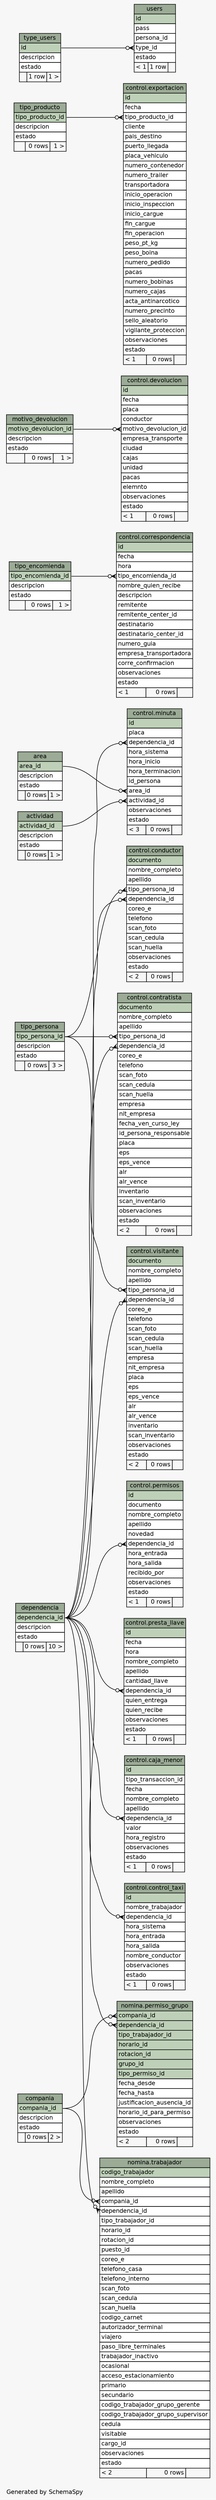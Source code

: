 // dot 2.26.3 on Linux 3.2.0-4-686-pae
// SchemaSpy rev 590
digraph "largeRelationshipsDiagram" {
  graph [
    rankdir="RL"
    bgcolor="#f7f7f7"
    label="\nGenerated by SchemaSpy"
    labeljust="l"
    nodesep="0.18"
    ranksep="0.46"
    fontname="Helvetica"
    fontsize="11"
  ];
  node [
    fontname="Helvetica"
    fontsize="11"
    shape="plaintext"
  ];
  edge [
    arrowsize="0.8"
  ];
  "actividad" [
    label=<
    <TABLE BORDER="0" CELLBORDER="1" CELLSPACING="0" BGCOLOR="#ffffff">
      <TR><TD COLSPAN="3" BGCOLOR="#9bab96" ALIGN="CENTER">actividad</TD></TR>
      <TR><TD PORT="actividad_id" COLSPAN="3" BGCOLOR="#bed1b8" ALIGN="LEFT">actividad_id</TD></TR>
      <TR><TD PORT="descripcion" COLSPAN="3" ALIGN="LEFT">descripcion</TD></TR>
      <TR><TD PORT="estado" COLSPAN="3" ALIGN="LEFT">estado</TD></TR>
      <TR><TD ALIGN="LEFT" BGCOLOR="#f7f7f7">  </TD><TD ALIGN="RIGHT" BGCOLOR="#f7f7f7">0 rows</TD><TD ALIGN="RIGHT" BGCOLOR="#f7f7f7">1 &gt;</TD></TR>
    </TABLE>>
    URL="tables/actividad.html"
    tooltip="actividad"
  ];
  "area" [
    label=<
    <TABLE BORDER="0" CELLBORDER="1" CELLSPACING="0" BGCOLOR="#ffffff">
      <TR><TD COLSPAN="3" BGCOLOR="#9bab96" ALIGN="CENTER">area</TD></TR>
      <TR><TD PORT="area_id" COLSPAN="3" BGCOLOR="#bed1b8" ALIGN="LEFT">area_id</TD></TR>
      <TR><TD PORT="descripcion" COLSPAN="3" ALIGN="LEFT">descripcion</TD></TR>
      <TR><TD PORT="estado" COLSPAN="3" ALIGN="LEFT">estado</TD></TR>
      <TR><TD ALIGN="LEFT" BGCOLOR="#f7f7f7">  </TD><TD ALIGN="RIGHT" BGCOLOR="#f7f7f7">0 rows</TD><TD ALIGN="RIGHT" BGCOLOR="#f7f7f7">1 &gt;</TD></TR>
    </TABLE>>
    URL="tables/area.html"
    tooltip="area"
  ];
  "control.caja_menor" [
    label=<
    <TABLE BORDER="0" CELLBORDER="1" CELLSPACING="0" BGCOLOR="#ffffff">
      <TR><TD COLSPAN="3" BGCOLOR="#9bab96" ALIGN="CENTER">control.caja_menor</TD></TR>
      <TR><TD PORT="id" COLSPAN="3" BGCOLOR="#bed1b8" ALIGN="LEFT">id</TD></TR>
      <TR><TD PORT="tipo_transaccion_id" COLSPAN="3" ALIGN="LEFT">tipo_transaccion_id</TD></TR>
      <TR><TD PORT="fecha" COLSPAN="3" ALIGN="LEFT">fecha</TD></TR>
      <TR><TD PORT="nombre_completo" COLSPAN="3" ALIGN="LEFT">nombre_completo</TD></TR>
      <TR><TD PORT="apellido" COLSPAN="3" ALIGN="LEFT">apellido</TD></TR>
      <TR><TD PORT="dependencia_id" COLSPAN="3" ALIGN="LEFT">dependencia_id</TD></TR>
      <TR><TD PORT="valor" COLSPAN="3" ALIGN="LEFT">valor</TD></TR>
      <TR><TD PORT="hora_registro" COLSPAN="3" ALIGN="LEFT">hora_registro</TD></TR>
      <TR><TD PORT="observaciones" COLSPAN="3" ALIGN="LEFT">observaciones</TD></TR>
      <TR><TD PORT="estado" COLSPAN="3" ALIGN="LEFT">estado</TD></TR>
      <TR><TD ALIGN="LEFT" BGCOLOR="#f7f7f7">&lt; 1</TD><TD ALIGN="RIGHT" BGCOLOR="#f7f7f7">0 rows</TD><TD ALIGN="RIGHT" BGCOLOR="#f7f7f7">  </TD></TR>
    </TABLE>>
    URL="tables/../../control/tables/caja_menor.html"
    tooltip="control.caja_menor"
  ];
  "compania" [
    label=<
    <TABLE BORDER="0" CELLBORDER="1" CELLSPACING="0" BGCOLOR="#ffffff">
      <TR><TD COLSPAN="3" BGCOLOR="#9bab96" ALIGN="CENTER">compania</TD></TR>
      <TR><TD PORT="compania_id" COLSPAN="3" BGCOLOR="#bed1b8" ALIGN="LEFT">compania_id</TD></TR>
      <TR><TD PORT="descripcion" COLSPAN="3" ALIGN="LEFT">descripcion</TD></TR>
      <TR><TD PORT="estado" COLSPAN="3" ALIGN="LEFT">estado</TD></TR>
      <TR><TD ALIGN="LEFT" BGCOLOR="#f7f7f7">  </TD><TD ALIGN="RIGHT" BGCOLOR="#f7f7f7">0 rows</TD><TD ALIGN="RIGHT" BGCOLOR="#f7f7f7">2 &gt;</TD></TR>
    </TABLE>>
    URL="tables/compania.html"
    tooltip="compania"
  ];
  "control.conductor" [
    label=<
    <TABLE BORDER="0" CELLBORDER="1" CELLSPACING="0" BGCOLOR="#ffffff">
      <TR><TD COLSPAN="3" BGCOLOR="#9bab96" ALIGN="CENTER">control.conductor</TD></TR>
      <TR><TD PORT="documento" COLSPAN="3" BGCOLOR="#bed1b8" ALIGN="LEFT">documento</TD></TR>
      <TR><TD PORT="nombre_completo" COLSPAN="3" ALIGN="LEFT">nombre_completo</TD></TR>
      <TR><TD PORT="apellido" COLSPAN="3" ALIGN="LEFT">apellido</TD></TR>
      <TR><TD PORT="tipo_persona_id" COLSPAN="3" ALIGN="LEFT">tipo_persona_id</TD></TR>
      <TR><TD PORT="dependencia_id" COLSPAN="3" ALIGN="LEFT">dependencia_id</TD></TR>
      <TR><TD PORT="coreo_e" COLSPAN="3" ALIGN="LEFT">coreo_e</TD></TR>
      <TR><TD PORT="telefono" COLSPAN="3" ALIGN="LEFT">telefono</TD></TR>
      <TR><TD PORT="scan_foto" COLSPAN="3" ALIGN="LEFT">scan_foto</TD></TR>
      <TR><TD PORT="scan_cedula" COLSPAN="3" ALIGN="LEFT">scan_cedula</TD></TR>
      <TR><TD PORT="scan_huella" COLSPAN="3" ALIGN="LEFT">scan_huella</TD></TR>
      <TR><TD PORT="observaciones" COLSPAN="3" ALIGN="LEFT">observaciones</TD></TR>
      <TR><TD PORT="estado" COLSPAN="3" ALIGN="LEFT">estado</TD></TR>
      <TR><TD ALIGN="LEFT" BGCOLOR="#f7f7f7">&lt; 2</TD><TD ALIGN="RIGHT" BGCOLOR="#f7f7f7">0 rows</TD><TD ALIGN="RIGHT" BGCOLOR="#f7f7f7">  </TD></TR>
    </TABLE>>
    URL="tables/../../control/tables/conductor.html"
    tooltip="control.conductor"
  ];
  "control.contratista" [
    label=<
    <TABLE BORDER="0" CELLBORDER="1" CELLSPACING="0" BGCOLOR="#ffffff">
      <TR><TD COLSPAN="3" BGCOLOR="#9bab96" ALIGN="CENTER">control.contratista</TD></TR>
      <TR><TD PORT="documento" COLSPAN="3" BGCOLOR="#bed1b8" ALIGN="LEFT">documento</TD></TR>
      <TR><TD PORT="nombre_completo" COLSPAN="3" ALIGN="LEFT">nombre_completo</TD></TR>
      <TR><TD PORT="apellido" COLSPAN="3" ALIGN="LEFT">apellido</TD></TR>
      <TR><TD PORT="tipo_persona_id" COLSPAN="3" ALIGN="LEFT">tipo_persona_id</TD></TR>
      <TR><TD PORT="dependencia_id" COLSPAN="3" ALIGN="LEFT">dependencia_id</TD></TR>
      <TR><TD PORT="coreo_e" COLSPAN="3" ALIGN="LEFT">coreo_e</TD></TR>
      <TR><TD PORT="telefono" COLSPAN="3" ALIGN="LEFT">telefono</TD></TR>
      <TR><TD PORT="scan_foto" COLSPAN="3" ALIGN="LEFT">scan_foto</TD></TR>
      <TR><TD PORT="scan_cedula" COLSPAN="3" ALIGN="LEFT">scan_cedula</TD></TR>
      <TR><TD PORT="scan_huella" COLSPAN="3" ALIGN="LEFT">scan_huella</TD></TR>
      <TR><TD PORT="empresa" COLSPAN="3" ALIGN="LEFT">empresa</TD></TR>
      <TR><TD PORT="nit_empresa" COLSPAN="3" ALIGN="LEFT">nit_empresa</TD></TR>
      <TR><TD PORT="fecha_ven_curso_ley" COLSPAN="3" ALIGN="LEFT">fecha_ven_curso_ley</TD></TR>
      <TR><TD PORT="id_persona_responsable" COLSPAN="3" ALIGN="LEFT">id_persona_responsable</TD></TR>
      <TR><TD PORT="placa" COLSPAN="3" ALIGN="LEFT">placa</TD></TR>
      <TR><TD PORT="eps" COLSPAN="3" ALIGN="LEFT">eps</TD></TR>
      <TR><TD PORT="eps_vence" COLSPAN="3" ALIGN="LEFT">eps_vence</TD></TR>
      <TR><TD PORT="alr" COLSPAN="3" ALIGN="LEFT">alr</TD></TR>
      <TR><TD PORT="alr_vence" COLSPAN="3" ALIGN="LEFT">alr_vence</TD></TR>
      <TR><TD PORT="inventario" COLSPAN="3" ALIGN="LEFT">inventario</TD></TR>
      <TR><TD PORT="scan_inventario" COLSPAN="3" ALIGN="LEFT">scan_inventario</TD></TR>
      <TR><TD PORT="observaciones" COLSPAN="3" ALIGN="LEFT">observaciones</TD></TR>
      <TR><TD PORT="estado" COLSPAN="3" ALIGN="LEFT">estado</TD></TR>
      <TR><TD ALIGN="LEFT" BGCOLOR="#f7f7f7">&lt; 2</TD><TD ALIGN="RIGHT" BGCOLOR="#f7f7f7">0 rows</TD><TD ALIGN="RIGHT" BGCOLOR="#f7f7f7">  </TD></TR>
    </TABLE>>
    URL="tables/../../control/tables/contratista.html"
    tooltip="control.contratista"
  ];
  "control.control_taxi" [
    label=<
    <TABLE BORDER="0" CELLBORDER="1" CELLSPACING="0" BGCOLOR="#ffffff">
      <TR><TD COLSPAN="3" BGCOLOR="#9bab96" ALIGN="CENTER">control.control_taxi</TD></TR>
      <TR><TD PORT="id" COLSPAN="3" BGCOLOR="#bed1b8" ALIGN="LEFT">id</TD></TR>
      <TR><TD PORT="nombre_trabajador" COLSPAN="3" ALIGN="LEFT">nombre_trabajador</TD></TR>
      <TR><TD PORT="dependencia_id" COLSPAN="3" ALIGN="LEFT">dependencia_id</TD></TR>
      <TR><TD PORT="hora_sistema" COLSPAN="3" ALIGN="LEFT">hora_sistema</TD></TR>
      <TR><TD PORT="hora_entrada" COLSPAN="3" ALIGN="LEFT">hora_entrada</TD></TR>
      <TR><TD PORT="hora_salida" COLSPAN="3" ALIGN="LEFT">hora_salida</TD></TR>
      <TR><TD PORT="nombre_conductor" COLSPAN="3" ALIGN="LEFT">nombre_conductor</TD></TR>
      <TR><TD PORT="observaciones" COLSPAN="3" ALIGN="LEFT">observaciones</TD></TR>
      <TR><TD PORT="estado" COLSPAN="3" ALIGN="LEFT">estado</TD></TR>
      <TR><TD ALIGN="LEFT" BGCOLOR="#f7f7f7">&lt; 1</TD><TD ALIGN="RIGHT" BGCOLOR="#f7f7f7">0 rows</TD><TD ALIGN="RIGHT" BGCOLOR="#f7f7f7">  </TD></TR>
    </TABLE>>
    URL="tables/../../control/tables/control_taxi.html"
    tooltip="control.control_taxi"
  ];
  "control.correspondencia" [
    label=<
    <TABLE BORDER="0" CELLBORDER="1" CELLSPACING="0" BGCOLOR="#ffffff">
      <TR><TD COLSPAN="3" BGCOLOR="#9bab96" ALIGN="CENTER">control.correspondencia</TD></TR>
      <TR><TD PORT="id" COLSPAN="3" BGCOLOR="#bed1b8" ALIGN="LEFT">id</TD></TR>
      <TR><TD PORT="fecha" COLSPAN="3" ALIGN="LEFT">fecha</TD></TR>
      <TR><TD PORT="hora" COLSPAN="3" ALIGN="LEFT">hora</TD></TR>
      <TR><TD PORT="tipo_encomienda_id" COLSPAN="3" ALIGN="LEFT">tipo_encomienda_id</TD></TR>
      <TR><TD PORT="nombre_quien_recibe" COLSPAN="3" ALIGN="LEFT">nombre_quien_recibe</TD></TR>
      <TR><TD PORT="descripcion" COLSPAN="3" ALIGN="LEFT">descripcion</TD></TR>
      <TR><TD PORT="remitente" COLSPAN="3" ALIGN="LEFT">remitente</TD></TR>
      <TR><TD PORT="remitente_center_id" COLSPAN="3" ALIGN="LEFT">remitente_center_id</TD></TR>
      <TR><TD PORT="destinatario" COLSPAN="3" ALIGN="LEFT">destinatario</TD></TR>
      <TR><TD PORT="destinatario_center_id" COLSPAN="3" ALIGN="LEFT">destinatario_center_id</TD></TR>
      <TR><TD PORT="numero_guia" COLSPAN="3" ALIGN="LEFT">numero_guia</TD></TR>
      <TR><TD PORT="empresa_transportadora" COLSPAN="3" ALIGN="LEFT">empresa_transportadora</TD></TR>
      <TR><TD PORT="corre_confirmacion" COLSPAN="3" ALIGN="LEFT">corre_confirmacion</TD></TR>
      <TR><TD PORT="observaciones" COLSPAN="3" ALIGN="LEFT">observaciones</TD></TR>
      <TR><TD PORT="estado" COLSPAN="3" ALIGN="LEFT">estado</TD></TR>
      <TR><TD ALIGN="LEFT" BGCOLOR="#f7f7f7">&lt; 1</TD><TD ALIGN="RIGHT" BGCOLOR="#f7f7f7">0 rows</TD><TD ALIGN="RIGHT" BGCOLOR="#f7f7f7">  </TD></TR>
    </TABLE>>
    URL="tables/../../control/tables/correspondencia.html"
    tooltip="control.correspondencia"
  ];
  "dependencia" [
    label=<
    <TABLE BORDER="0" CELLBORDER="1" CELLSPACING="0" BGCOLOR="#ffffff">
      <TR><TD COLSPAN="3" BGCOLOR="#9bab96" ALIGN="CENTER">dependencia</TD></TR>
      <TR><TD PORT="dependencia_id" COLSPAN="3" BGCOLOR="#bed1b8" ALIGN="LEFT">dependencia_id</TD></TR>
      <TR><TD PORT="descripcion" COLSPAN="3" ALIGN="LEFT">descripcion</TD></TR>
      <TR><TD PORT="estado" COLSPAN="3" ALIGN="LEFT">estado</TD></TR>
      <TR><TD ALIGN="LEFT" BGCOLOR="#f7f7f7">  </TD><TD ALIGN="RIGHT" BGCOLOR="#f7f7f7">0 rows</TD><TD ALIGN="RIGHT" BGCOLOR="#f7f7f7">10 &gt;</TD></TR>
    </TABLE>>
    URL="tables/dependencia.html"
    tooltip="dependencia"
  ];
  "control.devolucion" [
    label=<
    <TABLE BORDER="0" CELLBORDER="1" CELLSPACING="0" BGCOLOR="#ffffff">
      <TR><TD COLSPAN="3" BGCOLOR="#9bab96" ALIGN="CENTER">control.devolucion</TD></TR>
      <TR><TD PORT="id" COLSPAN="3" BGCOLOR="#bed1b8" ALIGN="LEFT">id</TD></TR>
      <TR><TD PORT="fecha" COLSPAN="3" ALIGN="LEFT">fecha</TD></TR>
      <TR><TD PORT="placa" COLSPAN="3" ALIGN="LEFT">placa</TD></TR>
      <TR><TD PORT="conductor" COLSPAN="3" ALIGN="LEFT">conductor</TD></TR>
      <TR><TD PORT="motivo_devolucion_id" COLSPAN="3" ALIGN="LEFT">motivo_devolucion_id</TD></TR>
      <TR><TD PORT="empresa_transporte" COLSPAN="3" ALIGN="LEFT">empresa_transporte</TD></TR>
      <TR><TD PORT="ciudad" COLSPAN="3" ALIGN="LEFT">ciudad</TD></TR>
      <TR><TD PORT="cajas" COLSPAN="3" ALIGN="LEFT">cajas</TD></TR>
      <TR><TD PORT="unidad" COLSPAN="3" ALIGN="LEFT">unidad</TD></TR>
      <TR><TD PORT="pacas" COLSPAN="3" ALIGN="LEFT">pacas</TD></TR>
      <TR><TD PORT="elemnto" COLSPAN="3" ALIGN="LEFT">elemnto</TD></TR>
      <TR><TD PORT="observaciones" COLSPAN="3" ALIGN="LEFT">observaciones</TD></TR>
      <TR><TD PORT="estado" COLSPAN="3" ALIGN="LEFT">estado</TD></TR>
      <TR><TD ALIGN="LEFT" BGCOLOR="#f7f7f7">&lt; 1</TD><TD ALIGN="RIGHT" BGCOLOR="#f7f7f7">0 rows</TD><TD ALIGN="RIGHT" BGCOLOR="#f7f7f7">  </TD></TR>
    </TABLE>>
    URL="tables/../../control/tables/devolucion.html"
    tooltip="control.devolucion"
  ];
  "control.exportacion" [
    label=<
    <TABLE BORDER="0" CELLBORDER="1" CELLSPACING="0" BGCOLOR="#ffffff">
      <TR><TD COLSPAN="3" BGCOLOR="#9bab96" ALIGN="CENTER">control.exportacion</TD></TR>
      <TR><TD PORT="id" COLSPAN="3" BGCOLOR="#bed1b8" ALIGN="LEFT">id</TD></TR>
      <TR><TD PORT="fecha" COLSPAN="3" ALIGN="LEFT">fecha</TD></TR>
      <TR><TD PORT="tipo_producto_id" COLSPAN="3" ALIGN="LEFT">tipo_producto_id</TD></TR>
      <TR><TD PORT="cliente" COLSPAN="3" ALIGN="LEFT">cliente</TD></TR>
      <TR><TD PORT="pais_destino" COLSPAN="3" ALIGN="LEFT">pais_destino</TD></TR>
      <TR><TD PORT="puerto_llegada" COLSPAN="3" ALIGN="LEFT">puerto_llegada</TD></TR>
      <TR><TD PORT="placa_vehiculo" COLSPAN="3" ALIGN="LEFT">placa_vehiculo</TD></TR>
      <TR><TD PORT="numero_contenedor" COLSPAN="3" ALIGN="LEFT">numero_contenedor</TD></TR>
      <TR><TD PORT="numero_trailer" COLSPAN="3" ALIGN="LEFT">numero_trailer</TD></TR>
      <TR><TD PORT="transportadora" COLSPAN="3" ALIGN="LEFT">transportadora</TD></TR>
      <TR><TD PORT="inicio_operacion" COLSPAN="3" ALIGN="LEFT">inicio_operacion</TD></TR>
      <TR><TD PORT="inicio_inspeccion" COLSPAN="3" ALIGN="LEFT">inicio_inspeccion</TD></TR>
      <TR><TD PORT="inicio_cargue" COLSPAN="3" ALIGN="LEFT">inicio_cargue</TD></TR>
      <TR><TD PORT="fin_cargue" COLSPAN="3" ALIGN="LEFT">fin_cargue</TD></TR>
      <TR><TD PORT="fin_operacion" COLSPAN="3" ALIGN="LEFT">fin_operacion</TD></TR>
      <TR><TD PORT="peso_pt_kg" COLSPAN="3" ALIGN="LEFT">peso_pt_kg</TD></TR>
      <TR><TD PORT="peso_boina" COLSPAN="3" ALIGN="LEFT">peso_boina</TD></TR>
      <TR><TD PORT="numero_pedido" COLSPAN="3" ALIGN="LEFT">numero_pedido</TD></TR>
      <TR><TD PORT="pacas" COLSPAN="3" ALIGN="LEFT">pacas</TD></TR>
      <TR><TD PORT="numero_bobinas" COLSPAN="3" ALIGN="LEFT">numero_bobinas</TD></TR>
      <TR><TD PORT="numero_cajas" COLSPAN="3" ALIGN="LEFT">numero_cajas</TD></TR>
      <TR><TD PORT="acta_antinarcotico" COLSPAN="3" ALIGN="LEFT">acta_antinarcotico</TD></TR>
      <TR><TD PORT="numero_precinto" COLSPAN="3" ALIGN="LEFT">numero_precinto</TD></TR>
      <TR><TD PORT="sello_aleatorio" COLSPAN="3" ALIGN="LEFT">sello_aleatorio</TD></TR>
      <TR><TD PORT="vigilante_proteccion" COLSPAN="3" ALIGN="LEFT">vigilante_proteccion</TD></TR>
      <TR><TD PORT="observaciones" COLSPAN="3" ALIGN="LEFT">observaciones</TD></TR>
      <TR><TD PORT="estado" COLSPAN="3" ALIGN="LEFT">estado</TD></TR>
      <TR><TD ALIGN="LEFT" BGCOLOR="#f7f7f7">&lt; 1</TD><TD ALIGN="RIGHT" BGCOLOR="#f7f7f7">0 rows</TD><TD ALIGN="RIGHT" BGCOLOR="#f7f7f7">  </TD></TR>
    </TABLE>>
    URL="tables/../../control/tables/exportacion.html"
    tooltip="control.exportacion"
  ];
  "control.minuta" [
    label=<
    <TABLE BORDER="0" CELLBORDER="1" CELLSPACING="0" BGCOLOR="#ffffff">
      <TR><TD COLSPAN="3" BGCOLOR="#9bab96" ALIGN="CENTER">control.minuta</TD></TR>
      <TR><TD PORT="id" COLSPAN="3" BGCOLOR="#bed1b8" ALIGN="LEFT">id</TD></TR>
      <TR><TD PORT="placa" COLSPAN="3" ALIGN="LEFT">placa</TD></TR>
      <TR><TD PORT="dependencia_id" COLSPAN="3" ALIGN="LEFT">dependencia_id</TD></TR>
      <TR><TD PORT="hora_sistema" COLSPAN="3" ALIGN="LEFT">hora_sistema</TD></TR>
      <TR><TD PORT="hora_inicio" COLSPAN="3" ALIGN="LEFT">hora_inicio</TD></TR>
      <TR><TD PORT="hora_terminacion" COLSPAN="3" ALIGN="LEFT">hora_terminacion</TD></TR>
      <TR><TD PORT="id_persona" COLSPAN="3" ALIGN="LEFT">id_persona</TD></TR>
      <TR><TD PORT="area_id" COLSPAN="3" ALIGN="LEFT">area_id</TD></TR>
      <TR><TD PORT="actividad_id" COLSPAN="3" ALIGN="LEFT">actividad_id</TD></TR>
      <TR><TD PORT="observaciones" COLSPAN="3" ALIGN="LEFT">observaciones</TD></TR>
      <TR><TD PORT="estado" COLSPAN="3" ALIGN="LEFT">estado</TD></TR>
      <TR><TD ALIGN="LEFT" BGCOLOR="#f7f7f7">&lt; 3</TD><TD ALIGN="RIGHT" BGCOLOR="#f7f7f7">0 rows</TD><TD ALIGN="RIGHT" BGCOLOR="#f7f7f7">  </TD></TR>
    </TABLE>>
    URL="tables/../../control/tables/minuta.html"
    tooltip="control.minuta"
  ];
  "motivo_devolucion" [
    label=<
    <TABLE BORDER="0" CELLBORDER="1" CELLSPACING="0" BGCOLOR="#ffffff">
      <TR><TD COLSPAN="3" BGCOLOR="#9bab96" ALIGN="CENTER">motivo_devolucion</TD></TR>
      <TR><TD PORT="motivo_devolucion_id" COLSPAN="3" BGCOLOR="#bed1b8" ALIGN="LEFT">motivo_devolucion_id</TD></TR>
      <TR><TD PORT="descripcion" COLSPAN="3" ALIGN="LEFT">descripcion</TD></TR>
      <TR><TD PORT="estado" COLSPAN="3" ALIGN="LEFT">estado</TD></TR>
      <TR><TD ALIGN="LEFT" BGCOLOR="#f7f7f7">  </TD><TD ALIGN="RIGHT" BGCOLOR="#f7f7f7">0 rows</TD><TD ALIGN="RIGHT" BGCOLOR="#f7f7f7">1 &gt;</TD></TR>
    </TABLE>>
    URL="tables/motivo_devolucion.html"
    tooltip="motivo_devolucion"
  ];
  "nomina.permiso_grupo" [
    label=<
    <TABLE BORDER="0" CELLBORDER="1" CELLSPACING="0" BGCOLOR="#ffffff">
      <TR><TD COLSPAN="3" BGCOLOR="#9bab96" ALIGN="CENTER">nomina.permiso_grupo</TD></TR>
      <TR><TD PORT="compania_id" COLSPAN="3" BGCOLOR="#bed1b8" ALIGN="LEFT">compania_id</TD></TR>
      <TR><TD PORT="dependencia_id" COLSPAN="3" BGCOLOR="#bed1b8" ALIGN="LEFT">dependencia_id</TD></TR>
      <TR><TD PORT="tipo_trabajador_id" COLSPAN="3" BGCOLOR="#bed1b8" ALIGN="LEFT">tipo_trabajador_id</TD></TR>
      <TR><TD PORT="horario_id" COLSPAN="3" BGCOLOR="#bed1b8" ALIGN="LEFT">horario_id</TD></TR>
      <TR><TD PORT="rotacion_id" COLSPAN="3" BGCOLOR="#bed1b8" ALIGN="LEFT">rotacion_id</TD></TR>
      <TR><TD PORT="grupo_id" COLSPAN="3" BGCOLOR="#bed1b8" ALIGN="LEFT">grupo_id</TD></TR>
      <TR><TD PORT="tipo_permiso_id" COLSPAN="3" BGCOLOR="#bed1b8" ALIGN="LEFT">tipo_permiso_id</TD></TR>
      <TR><TD PORT="fecha_desde" COLSPAN="3" ALIGN="LEFT">fecha_desde</TD></TR>
      <TR><TD PORT="fecha_hasta" COLSPAN="3" ALIGN="LEFT">fecha_hasta</TD></TR>
      <TR><TD PORT="justificacion_ausencia_id" COLSPAN="3" ALIGN="LEFT">justificacion_ausencia_id</TD></TR>
      <TR><TD PORT="horario_id_para_permiso" COLSPAN="3" ALIGN="LEFT">horario_id_para_permiso</TD></TR>
      <TR><TD PORT="observaciones" COLSPAN="3" ALIGN="LEFT">observaciones</TD></TR>
      <TR><TD PORT="estado" COLSPAN="3" ALIGN="LEFT">estado</TD></TR>
      <TR><TD ALIGN="LEFT" BGCOLOR="#f7f7f7">&lt; 2</TD><TD ALIGN="RIGHT" BGCOLOR="#f7f7f7">0 rows</TD><TD ALIGN="RIGHT" BGCOLOR="#f7f7f7">  </TD></TR>
    </TABLE>>
    URL="tables/../../nomina/tables/permiso_grupo.html"
    tooltip="nomina.permiso_grupo"
  ];
  "control.permisos" [
    label=<
    <TABLE BORDER="0" CELLBORDER="1" CELLSPACING="0" BGCOLOR="#ffffff">
      <TR><TD COLSPAN="3" BGCOLOR="#9bab96" ALIGN="CENTER">control.permisos</TD></TR>
      <TR><TD PORT="id" COLSPAN="3" BGCOLOR="#bed1b8" ALIGN="LEFT">id</TD></TR>
      <TR><TD PORT="documento" COLSPAN="3" ALIGN="LEFT">documento</TD></TR>
      <TR><TD PORT="nombre_completo" COLSPAN="3" ALIGN="LEFT">nombre_completo</TD></TR>
      <TR><TD PORT="apellido" COLSPAN="3" ALIGN="LEFT">apellido</TD></TR>
      <TR><TD PORT="novedad" COLSPAN="3" ALIGN="LEFT">novedad</TD></TR>
      <TR><TD PORT="dependencia_id" COLSPAN="3" ALIGN="LEFT">dependencia_id</TD></TR>
      <TR><TD PORT="hora_entrada" COLSPAN="3" ALIGN="LEFT">hora_entrada</TD></TR>
      <TR><TD PORT="hora_salida" COLSPAN="3" ALIGN="LEFT">hora_salida</TD></TR>
      <TR><TD PORT="recibido_por" COLSPAN="3" ALIGN="LEFT">recibido_por</TD></TR>
      <TR><TD PORT="observaciones" COLSPAN="3" ALIGN="LEFT">observaciones</TD></TR>
      <TR><TD PORT="estado" COLSPAN="3" ALIGN="LEFT">estado</TD></TR>
      <TR><TD ALIGN="LEFT" BGCOLOR="#f7f7f7">&lt; 1</TD><TD ALIGN="RIGHT" BGCOLOR="#f7f7f7">0 rows</TD><TD ALIGN="RIGHT" BGCOLOR="#f7f7f7">  </TD></TR>
    </TABLE>>
    URL="tables/../../control/tables/permisos.html"
    tooltip="control.permisos"
  ];
  "control.presta_llave" [
    label=<
    <TABLE BORDER="0" CELLBORDER="1" CELLSPACING="0" BGCOLOR="#ffffff">
      <TR><TD COLSPAN="3" BGCOLOR="#9bab96" ALIGN="CENTER">control.presta_llave</TD></TR>
      <TR><TD PORT="id" COLSPAN="3" BGCOLOR="#bed1b8" ALIGN="LEFT">id</TD></TR>
      <TR><TD PORT="fecha" COLSPAN="3" ALIGN="LEFT">fecha</TD></TR>
      <TR><TD PORT="hora" COLSPAN="3" ALIGN="LEFT">hora</TD></TR>
      <TR><TD PORT="nombre_completo" COLSPAN="3" ALIGN="LEFT">nombre_completo</TD></TR>
      <TR><TD PORT="apellido" COLSPAN="3" ALIGN="LEFT">apellido</TD></TR>
      <TR><TD PORT="cantidad_llave" COLSPAN="3" ALIGN="LEFT">cantidad_llave</TD></TR>
      <TR><TD PORT="dependencia_id" COLSPAN="3" ALIGN="LEFT">dependencia_id</TD></TR>
      <TR><TD PORT="quien_entrega" COLSPAN="3" ALIGN="LEFT">quien_entrega</TD></TR>
      <TR><TD PORT="quien_recibe" COLSPAN="3" ALIGN="LEFT">quien_recibe</TD></TR>
      <TR><TD PORT="observaciones" COLSPAN="3" ALIGN="LEFT">observaciones</TD></TR>
      <TR><TD PORT="estado" COLSPAN="3" ALIGN="LEFT">estado</TD></TR>
      <TR><TD ALIGN="LEFT" BGCOLOR="#f7f7f7">&lt; 1</TD><TD ALIGN="RIGHT" BGCOLOR="#f7f7f7">0 rows</TD><TD ALIGN="RIGHT" BGCOLOR="#f7f7f7">  </TD></TR>
    </TABLE>>
    URL="tables/../../control/tables/presta_llave.html"
    tooltip="control.presta_llave"
  ];
  "tipo_encomienda" [
    label=<
    <TABLE BORDER="0" CELLBORDER="1" CELLSPACING="0" BGCOLOR="#ffffff">
      <TR><TD COLSPAN="3" BGCOLOR="#9bab96" ALIGN="CENTER">tipo_encomienda</TD></TR>
      <TR><TD PORT="tipo_encomienda_id" COLSPAN="3" BGCOLOR="#bed1b8" ALIGN="LEFT">tipo_encomienda_id</TD></TR>
      <TR><TD PORT="descripcion" COLSPAN="3" ALIGN="LEFT">descripcion</TD></TR>
      <TR><TD PORT="estado" COLSPAN="3" ALIGN="LEFT">estado</TD></TR>
      <TR><TD ALIGN="LEFT" BGCOLOR="#f7f7f7">  </TD><TD ALIGN="RIGHT" BGCOLOR="#f7f7f7">0 rows</TD><TD ALIGN="RIGHT" BGCOLOR="#f7f7f7">1 &gt;</TD></TR>
    </TABLE>>
    URL="tables/tipo_encomienda.html"
    tooltip="tipo_encomienda"
  ];
  "tipo_persona" [
    label=<
    <TABLE BORDER="0" CELLBORDER="1" CELLSPACING="0" BGCOLOR="#ffffff">
      <TR><TD COLSPAN="3" BGCOLOR="#9bab96" ALIGN="CENTER">tipo_persona</TD></TR>
      <TR><TD PORT="tipo_persona_id" COLSPAN="3" BGCOLOR="#bed1b8" ALIGN="LEFT">tipo_persona_id</TD></TR>
      <TR><TD PORT="descripcion" COLSPAN="3" ALIGN="LEFT">descripcion</TD></TR>
      <TR><TD PORT="estado" COLSPAN="3" ALIGN="LEFT">estado</TD></TR>
      <TR><TD ALIGN="LEFT" BGCOLOR="#f7f7f7">  </TD><TD ALIGN="RIGHT" BGCOLOR="#f7f7f7">0 rows</TD><TD ALIGN="RIGHT" BGCOLOR="#f7f7f7">3 &gt;</TD></TR>
    </TABLE>>
    URL="tables/tipo_persona.html"
    tooltip="tipo_persona"
  ];
  "tipo_producto" [
    label=<
    <TABLE BORDER="0" CELLBORDER="1" CELLSPACING="0" BGCOLOR="#ffffff">
      <TR><TD COLSPAN="3" BGCOLOR="#9bab96" ALIGN="CENTER">tipo_producto</TD></TR>
      <TR><TD PORT="tipo_producto_id" COLSPAN="3" BGCOLOR="#bed1b8" ALIGN="LEFT">tipo_producto_id</TD></TR>
      <TR><TD PORT="descripcion" COLSPAN="3" ALIGN="LEFT">descripcion</TD></TR>
      <TR><TD PORT="estado" COLSPAN="3" ALIGN="LEFT">estado</TD></TR>
      <TR><TD ALIGN="LEFT" BGCOLOR="#f7f7f7">  </TD><TD ALIGN="RIGHT" BGCOLOR="#f7f7f7">0 rows</TD><TD ALIGN="RIGHT" BGCOLOR="#f7f7f7">1 &gt;</TD></TR>
    </TABLE>>
    URL="tables/tipo_producto.html"
    tooltip="tipo_producto"
  ];
  "nomina.trabajador" [
    label=<
    <TABLE BORDER="0" CELLBORDER="1" CELLSPACING="0" BGCOLOR="#ffffff">
      <TR><TD COLSPAN="3" BGCOLOR="#9bab96" ALIGN="CENTER">nomina.trabajador</TD></TR>
      <TR><TD PORT="codigo_trabajador" COLSPAN="3" BGCOLOR="#bed1b8" ALIGN="LEFT">codigo_trabajador</TD></TR>
      <TR><TD PORT="nombre_completo" COLSPAN="3" ALIGN="LEFT">nombre_completo</TD></TR>
      <TR><TD PORT="apellido" COLSPAN="3" ALIGN="LEFT">apellido</TD></TR>
      <TR><TD PORT="compania_id" COLSPAN="3" ALIGN="LEFT">compania_id</TD></TR>
      <TR><TD PORT="dependencia_id" COLSPAN="3" ALIGN="LEFT">dependencia_id</TD></TR>
      <TR><TD PORT="tipo_trabajador_id" COLSPAN="3" ALIGN="LEFT">tipo_trabajador_id</TD></TR>
      <TR><TD PORT="horario_id" COLSPAN="3" ALIGN="LEFT">horario_id</TD></TR>
      <TR><TD PORT="rotacion_id" COLSPAN="3" ALIGN="LEFT">rotacion_id</TD></TR>
      <TR><TD PORT="puesto_id" COLSPAN="3" ALIGN="LEFT">puesto_id</TD></TR>
      <TR><TD PORT="coreo_e" COLSPAN="3" ALIGN="LEFT">coreo_e</TD></TR>
      <TR><TD PORT="telefono_casa" COLSPAN="3" ALIGN="LEFT">telefono_casa</TD></TR>
      <TR><TD PORT="telefono_interno" COLSPAN="3" ALIGN="LEFT">telefono_interno</TD></TR>
      <TR><TD PORT="scan_foto" COLSPAN="3" ALIGN="LEFT">scan_foto</TD></TR>
      <TR><TD PORT="scan_cedula" COLSPAN="3" ALIGN="LEFT">scan_cedula</TD></TR>
      <TR><TD PORT="scan_huella" COLSPAN="3" ALIGN="LEFT">scan_huella</TD></TR>
      <TR><TD PORT="codigo_carnet" COLSPAN="3" ALIGN="LEFT">codigo_carnet</TD></TR>
      <TR><TD PORT="autorizador_terminal" COLSPAN="3" ALIGN="LEFT">autorizador_terminal</TD></TR>
      <TR><TD PORT="viajero" COLSPAN="3" ALIGN="LEFT">viajero</TD></TR>
      <TR><TD PORT="paso_libre_terminales" COLSPAN="3" ALIGN="LEFT">paso_libre_terminales</TD></TR>
      <TR><TD PORT="trabajador_inactivo" COLSPAN="3" ALIGN="LEFT">trabajador_inactivo</TD></TR>
      <TR><TD PORT="ocasional" COLSPAN="3" ALIGN="LEFT">ocasional</TD></TR>
      <TR><TD PORT="acceso_estacionamiento" COLSPAN="3" ALIGN="LEFT">acceso_estacionamiento</TD></TR>
      <TR><TD PORT="primario" COLSPAN="3" ALIGN="LEFT">primario</TD></TR>
      <TR><TD PORT="secundario" COLSPAN="3" ALIGN="LEFT">secundario</TD></TR>
      <TR><TD PORT="codigo_trabajador_grupo_gerente" COLSPAN="3" ALIGN="LEFT">codigo_trabajador_grupo_gerente</TD></TR>
      <TR><TD PORT="codigo_trabajador_grupo_supervisor" COLSPAN="3" ALIGN="LEFT">codigo_trabajador_grupo_supervisor</TD></TR>
      <TR><TD PORT="cedula" COLSPAN="3" ALIGN="LEFT">cedula</TD></TR>
      <TR><TD PORT="visitable" COLSPAN="3" ALIGN="LEFT">visitable</TD></TR>
      <TR><TD PORT="cargo_id" COLSPAN="3" ALIGN="LEFT">cargo_id</TD></TR>
      <TR><TD PORT="observaciones" COLSPAN="3" ALIGN="LEFT">observaciones</TD></TR>
      <TR><TD PORT="estado" COLSPAN="3" ALIGN="LEFT">estado</TD></TR>
      <TR><TD ALIGN="LEFT" BGCOLOR="#f7f7f7">&lt; 2</TD><TD ALIGN="RIGHT" BGCOLOR="#f7f7f7">0 rows</TD><TD ALIGN="RIGHT" BGCOLOR="#f7f7f7">  </TD></TR>
    </TABLE>>
    URL="tables/../../nomina/tables/trabajador.html"
    tooltip="nomina.trabajador"
  ];
  "type_users" [
    label=<
    <TABLE BORDER="0" CELLBORDER="1" CELLSPACING="0" BGCOLOR="#ffffff">
      <TR><TD COLSPAN="3" BGCOLOR="#9bab96" ALIGN="CENTER">type_users</TD></TR>
      <TR><TD PORT="id" COLSPAN="3" BGCOLOR="#bed1b8" ALIGN="LEFT">id</TD></TR>
      <TR><TD PORT="descripcion" COLSPAN="3" ALIGN="LEFT">descripcion</TD></TR>
      <TR><TD PORT="estado" COLSPAN="3" ALIGN="LEFT">estado</TD></TR>
      <TR><TD ALIGN="LEFT" BGCOLOR="#f7f7f7">  </TD><TD ALIGN="RIGHT" BGCOLOR="#f7f7f7">1 row</TD><TD ALIGN="RIGHT" BGCOLOR="#f7f7f7">1 &gt;</TD></TR>
    </TABLE>>
    URL="tables/type_users.html"
    tooltip="type_users"
  ];
  "users" [
    label=<
    <TABLE BORDER="0" CELLBORDER="1" CELLSPACING="0" BGCOLOR="#ffffff">
      <TR><TD COLSPAN="3" BGCOLOR="#9bab96" ALIGN="CENTER">users</TD></TR>
      <TR><TD PORT="id" COLSPAN="3" BGCOLOR="#bed1b8" ALIGN="LEFT">id</TD></TR>
      <TR><TD PORT="pass" COLSPAN="3" ALIGN="LEFT">pass</TD></TR>
      <TR><TD PORT="persona_id" COLSPAN="3" ALIGN="LEFT">persona_id</TD></TR>
      <TR><TD PORT="type_id" COLSPAN="3" ALIGN="LEFT">type_id</TD></TR>
      <TR><TD PORT="estado" COLSPAN="3" ALIGN="LEFT">estado</TD></TR>
      <TR><TD ALIGN="LEFT" BGCOLOR="#f7f7f7">&lt; 1</TD><TD ALIGN="RIGHT" BGCOLOR="#f7f7f7">1 row</TD><TD ALIGN="RIGHT" BGCOLOR="#f7f7f7">  </TD></TR>
    </TABLE>>
    URL="tables/users.html"
    tooltip="users"
  ];
  "control.visitante" [
    label=<
    <TABLE BORDER="0" CELLBORDER="1" CELLSPACING="0" BGCOLOR="#ffffff">
      <TR><TD COLSPAN="3" BGCOLOR="#9bab96" ALIGN="CENTER">control.visitante</TD></TR>
      <TR><TD PORT="documento" COLSPAN="3" BGCOLOR="#bed1b8" ALIGN="LEFT">documento</TD></TR>
      <TR><TD PORT="nombre_completo" COLSPAN="3" ALIGN="LEFT">nombre_completo</TD></TR>
      <TR><TD PORT="apellido" COLSPAN="3" ALIGN="LEFT">apellido</TD></TR>
      <TR><TD PORT="tipo_persona_id" COLSPAN="3" ALIGN="LEFT">tipo_persona_id</TD></TR>
      <TR><TD PORT="dependencia_id" COLSPAN="3" ALIGN="LEFT">dependencia_id</TD></TR>
      <TR><TD PORT="coreo_e" COLSPAN="3" ALIGN="LEFT">coreo_e</TD></TR>
      <TR><TD PORT="telefono" COLSPAN="3" ALIGN="LEFT">telefono</TD></TR>
      <TR><TD PORT="scan_foto" COLSPAN="3" ALIGN="LEFT">scan_foto</TD></TR>
      <TR><TD PORT="scan_cedula" COLSPAN="3" ALIGN="LEFT">scan_cedula</TD></TR>
      <TR><TD PORT="scan_huella" COLSPAN="3" ALIGN="LEFT">scan_huella</TD></TR>
      <TR><TD PORT="empresa" COLSPAN="3" ALIGN="LEFT">empresa</TD></TR>
      <TR><TD PORT="nit_empresa" COLSPAN="3" ALIGN="LEFT">nit_empresa</TD></TR>
      <TR><TD PORT="placa" COLSPAN="3" ALIGN="LEFT">placa</TD></TR>
      <TR><TD PORT="eps" COLSPAN="3" ALIGN="LEFT">eps</TD></TR>
      <TR><TD PORT="eps_vence" COLSPAN="3" ALIGN="LEFT">eps_vence</TD></TR>
      <TR><TD PORT="alr" COLSPAN="3" ALIGN="LEFT">alr</TD></TR>
      <TR><TD PORT="alr_vence" COLSPAN="3" ALIGN="LEFT">alr_vence</TD></TR>
      <TR><TD PORT="inventario" COLSPAN="3" ALIGN="LEFT">inventario</TD></TR>
      <TR><TD PORT="scan_inventario" COLSPAN="3" ALIGN="LEFT">scan_inventario</TD></TR>
      <TR><TD PORT="observaciones" COLSPAN="3" ALIGN="LEFT">observaciones</TD></TR>
      <TR><TD PORT="estado" COLSPAN="3" ALIGN="LEFT">estado</TD></TR>
      <TR><TD ALIGN="LEFT" BGCOLOR="#f7f7f7">&lt; 2</TD><TD ALIGN="RIGHT" BGCOLOR="#f7f7f7">0 rows</TD><TD ALIGN="RIGHT" BGCOLOR="#f7f7f7">  </TD></TR>
    </TABLE>>
    URL="tables/../../control/tables/visitante.html"
    tooltip="control.visitante"
  ];
  "control.caja_menor":"dependencia_id":w -> "dependencia":"dependencia_id":e [arrowhead=none dir=back arrowtail=crowodot];
  "control.conductor":"dependencia_id":w -> "dependencia":"dependencia_id":e [arrowhead=none dir=back arrowtail=crowodot];
  "control.conductor":"tipo_persona_id":w -> "tipo_persona":"tipo_persona_id":e [arrowhead=none dir=back arrowtail=crowodot];
  "control.contratista":"dependencia_id":w -> "dependencia":"dependencia_id":e [arrowhead=none dir=back arrowtail=crowodot];
  "control.contratista":"tipo_persona_id":w -> "tipo_persona":"tipo_persona_id":e [arrowhead=none dir=back arrowtail=crowodot];
  "control.control_taxi":"dependencia_id":w -> "dependencia":"dependencia_id":e [arrowhead=none dir=back arrowtail=crowodot];
  "control.correspondencia":"tipo_encomienda_id":w -> "tipo_encomienda":"tipo_encomienda_id":e [arrowhead=none dir=back arrowtail=crowodot];
  "control.devolucion":"motivo_devolucion_id":w -> "motivo_devolucion":"motivo_devolucion_id":e [arrowhead=none dir=back arrowtail=crowodot];
  "control.exportacion":"tipo_producto_id":w -> "tipo_producto":"tipo_producto_id":e [arrowhead=none dir=back arrowtail=crowodot];
  "control.minuta":"actividad_id":w -> "actividad":"actividad_id":e [arrowhead=none dir=back arrowtail=crowodot];
  "control.minuta":"area_id":w -> "area":"area_id":e [arrowhead=none dir=back arrowtail=crowodot];
  "control.minuta":"dependencia_id":w -> "dependencia":"dependencia_id":e [arrowhead=none dir=back arrowtail=crowodot];
  "nomina.permiso_grupo":"compania_id":w -> "compania":"compania_id":e [arrowhead=none dir=back arrowtail=crowodot];
  "nomina.permiso_grupo":"dependencia_id":w -> "dependencia":"dependencia_id":e [arrowhead=none dir=back arrowtail=crowodot];
  "control.permisos":"dependencia_id":w -> "dependencia":"dependencia_id":e [arrowhead=none dir=back arrowtail=crowodot];
  "control.presta_llave":"dependencia_id":w -> "dependencia":"dependencia_id":e [arrowhead=none dir=back arrowtail=crowodot];
  "nomina.trabajador":"compania_id":w -> "compania":"compania_id":e [arrowhead=none dir=back arrowtail=crowodot];
  "nomina.trabajador":"dependencia_id":w -> "dependencia":"dependencia_id":e [arrowhead=none dir=back arrowtail=crowodot];
  "users":"type_id":w -> "type_users":"id":e [arrowhead=none dir=back arrowtail=crowodot];
  "control.visitante":"dependencia_id":w -> "dependencia":"dependencia_id":e [arrowhead=none dir=back arrowtail=crowodot];
  "control.visitante":"tipo_persona_id":w -> "tipo_persona":"tipo_persona_id":e [arrowhead=none dir=back arrowtail=crowodot];
}
